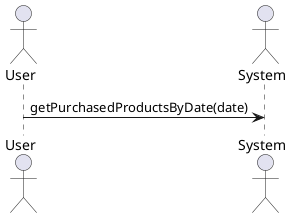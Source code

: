 @startuml get_purchased_products_by_date

skinparam backgroundColor #FFFFFF


actor User
actor System

User -> System: getPurchasedProductsByDate(date)

@enduml
